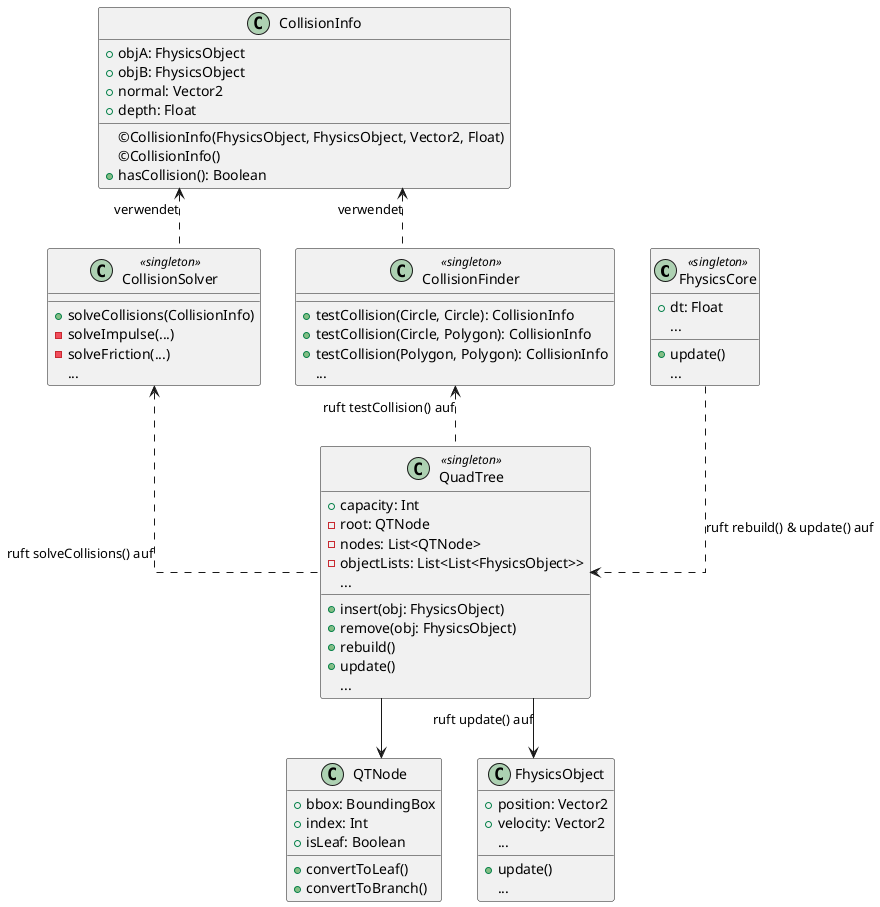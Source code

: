 @startuml

skinparam linetype ortho

class FhysicsCore << singleton >> {
    + dt: Float
    {field} ...
    + update()
    {method} ...
}

class QuadTree << singleton >> {
    + capacity: Int
    - root: QTNode
    - nodes: List<QTNode>
    - objectLists: List<List<FhysicsObject>>
    {field} ...
    + insert(obj: FhysicsObject)
    + remove(obj: FhysicsObject)
    + rebuild()
    + update()
    {method} ...
}

class QTNode {
    + bbox: BoundingBox
    + index: Int
    + isLeaf: Boolean
    + convertToLeaf()
    + convertToBranch()
}

class CollisionFinder << singleton >> {
    + testCollision(Circle, Circle): CollisionInfo
    + testCollision(Circle, Polygon): CollisionInfo
    + testCollision(Polygon, Polygon): CollisionInfo
    {method} ...
}

class CollisionSolver << singleton >> {
    + solveCollisions(CollisionInfo)
    - solveImpulse(...)
    - solveFriction(...)
    {method} ...
}

class CollisionInfo {
    + objA: FhysicsObject
    + objB: FhysicsObject
    + normal: Vector2
    + depth: Float
    ©CollisionInfo(FhysicsObject, FhysicsObject, Vector2, Float)
    ©CollisionInfo()
    + hasCollision(): Boolean
}

class FhysicsObject {
    + position: Vector2
    + velocity: Vector2
    {field} ...
    + update()
    {method} ...
}

FhysicsCore ..> QuadTree : ruft rebuild() & update() auf
QuadTree --> QTNode
QuadTree --> FhysicsObject: ruft update() auf
QuadTree .u.> CollisionFinder : ruft testCollision() auf
QuadTree .u.> CollisionSolver : ruft solveCollisions() auf
CollisionFinder .u.> CollisionInfo : verwendet
CollisionSolver .u.> CollisionInfo : verwendet

@enduml